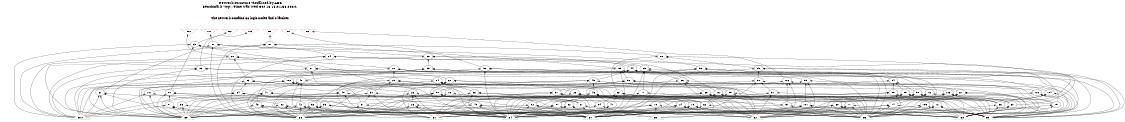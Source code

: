 # Network structure generated by ABC

digraph network {
size = "7.5,10";
center = true;
edge [dir = back];

{
  node [shape = plaintext];
  edge [style = invis];
  LevelTitle1 [label=""];
  LevelTitle2 [label=""];
  Level7 [label = ""];
  Level6 [label = ""];
  Level5 [label = ""];
  Level4 [label = ""];
  Level3 [label = ""];
  Level2 [label = ""];
  Level1 [label = ""];
  Level0 [label = ""];
  LevelTitle1 ->  LevelTitle2 ->  Level7 ->  Level6 ->  Level5 ->  Level4 ->  Level3 ->  Level2 ->  Level1 ->  Level0;
}

{
  rank = same;
  LevelTitle1;
  title1 [shape=plaintext,
          fontsize=20,
          fontname = "Times-Roman",
          label="Network structure visualized by ABC\nBenchmark \"top\". Time was Wed Oct 16 16:01:56 2024. "
         ];
}

{
  rank = same;
  LevelTitle2;
  title2 [shape=plaintext,
          fontsize=18,
          fontname = "Times-Roman",
          label="The network contains 88 logic nodes and 0 latches.\n"
         ];
}

{
  rank = same;
  Level7;
  Node12 [label = "M0", shape = invtriangle, color = coral, fillcolor = coral];
  Node13 [label = "M1", shape = invtriangle, color = coral, fillcolor = coral];
  Node14 [label = "M2", shape = invtriangle, color = coral, fillcolor = coral];
  Node15 [label = "M3", shape = invtriangle, color = coral, fillcolor = coral];
  Node16 [label = "E0", shape = invtriangle, color = coral, fillcolor = coral];
  Node17 [label = "E1", shape = invtriangle, color = coral, fillcolor = coral];
  Node18 [label = "E2", shape = invtriangle, color = coral, fillcolor = coral];
}

{
  rank = same;
  Level6;
  Node37 [label = "37\n", shape = ellipse];
  Node63 [label = "63\n", shape = ellipse];
  Node87 [label = "87\n", shape = ellipse];
}

{
  rank = same;
  Level5;
  Node20 [label = "20\n", shape = ellipse];
  Node38 [label = "38\n", shape = ellipse];
  Node64 [label = "64\n", shape = ellipse];
  Node88 [label = "88\n", shape = ellipse];
}

{
  rank = same;
  Level4;
  Node21 [label = "21\n", shape = ellipse];
  Node28 [label = "28\n", shape = ellipse];
  Node39 [label = "39\n", shape = ellipse];
  Node44 [label = "44\n", shape = ellipse];
  Node53 [label = "53\n", shape = ellipse];
  Node65 [label = "65\n", shape = ellipse];
  Node83 [label = "83\n", shape = ellipse];
  Node89 [label = "89\n", shape = ellipse];
  Node95 [label = "95\n", shape = ellipse];
  Node98 [label = "98\n", shape = ellipse];
}

{
  rank = same;
  Level3;
  Node22 [label = "22\n", shape = ellipse];
  Node29 [label = "29\n", shape = ellipse];
  Node33 [label = "33\n", shape = ellipse];
  Node40 [label = "40\n", shape = ellipse];
  Node45 [label = "45\n", shape = ellipse];
  Node54 [label = "54\n", shape = ellipse];
  Node66 [label = "66\n", shape = ellipse];
  Node84 [label = "84\n", shape = ellipse];
  Node90 [label = "90\n", shape = ellipse];
  Node96 [label = "96\n", shape = ellipse];
  Node99 [label = "99\n", shape = ellipse];
  Node102 [label = "102\n", shape = ellipse];
  Node106 [label = "106\n", shape = ellipse];
}

{
  rank = same;
  Level2;
  Node23 [label = "23\n", shape = ellipse];
  Node25 [label = "25\n", shape = ellipse];
  Node30 [label = "30\n", shape = ellipse];
  Node34 [label = "34\n", shape = ellipse];
  Node41 [label = "41\n", shape = ellipse];
  Node46 [label = "46\n", shape = ellipse];
  Node48 [label = "48\n", shape = ellipse];
  Node50 [label = "50\n", shape = ellipse];
  Node55 [label = "55\n", shape = ellipse];
  Node58 [label = "58\n", shape = ellipse];
  Node59 [label = "59\n", shape = ellipse];
  Node61 [label = "61\n", shape = ellipse];
  Node67 [label = "67\n", shape = ellipse];
  Node69 [label = "69\n", shape = ellipse];
  Node71 [label = "71\n", shape = ellipse];
  Node73 [label = "73\n", shape = ellipse];
  Node76 [label = "76\n", shape = ellipse];
  Node78 [label = "78\n", shape = ellipse];
  Node80 [label = "80\n", shape = ellipse];
  Node85 [label = "85\n", shape = ellipse];
  Node86 [label = "86\n", shape = ellipse];
  Node91 [label = "91\n", shape = ellipse];
  Node93 [label = "93\n", shape = ellipse];
  Node97 [label = "97\n", shape = ellipse];
  Node100 [label = "100\n", shape = ellipse];
  Node103 [label = "103\n", shape = ellipse];
  Node104 [label = "104\n", shape = ellipse];
  Node107 [label = "107\n", shape = ellipse];
}

{
  rank = same;
  Level1;
  Node24 [label = "24\n", shape = ellipse];
  Node26 [label = "26\n", shape = ellipse];
  Node27 [label = "27\n", shape = ellipse];
  Node31 [label = "31\n", shape = ellipse];
  Node32 [label = "32\n", shape = ellipse];
  Node35 [label = "35\n", shape = ellipse];
  Node36 [label = "36\n", shape = ellipse];
  Node42 [label = "42\n", shape = ellipse];
  Node43 [label = "43\n", shape = ellipse];
  Node47 [label = "47\n", shape = ellipse];
  Node49 [label = "49\n", shape = ellipse];
  Node51 [label = "51\n", shape = ellipse];
  Node52 [label = "52\n", shape = ellipse];
  Node56 [label = "56\n", shape = ellipse];
  Node57 [label = "57\n", shape = ellipse];
  Node60 [label = "60\n", shape = ellipse];
  Node62 [label = "62\n", shape = ellipse];
  Node68 [label = "68\n", shape = ellipse];
  Node70 [label = "70\n", shape = ellipse];
  Node72 [label = "72\n", shape = ellipse];
  Node74 [label = "74\n", shape = ellipse];
  Node75 [label = "75\n", shape = ellipse];
  Node77 [label = "77\n", shape = ellipse];
  Node79 [label = "79\n", shape = ellipse];
  Node81 [label = "81\n", shape = ellipse];
  Node82 [label = "82\n", shape = ellipse];
  Node92 [label = "92\n", shape = ellipse];
  Node94 [label = "94\n", shape = ellipse];
  Node101 [label = "101\n", shape = ellipse];
  Node105 [label = "105\n", shape = ellipse];
}

{
  rank = same;
  Level0;
  Node1 [label = "B0", shape = triangle, color = coral, fillcolor = coral];
  Node2 [label = "B1", shape = triangle, color = coral, fillcolor = coral];
  Node3 [label = "B2", shape = triangle, color = coral, fillcolor = coral];
  Node4 [label = "B3", shape = triangle, color = coral, fillcolor = coral];
  Node5 [label = "B4", shape = triangle, color = coral, fillcolor = coral];
  Node6 [label = "B5", shape = triangle, color = coral, fillcolor = coral];
  Node7 [label = "B6", shape = triangle, color = coral, fillcolor = coral];
  Node8 [label = "B7", shape = triangle, color = coral, fillcolor = coral];
  Node9 [label = "B8", shape = triangle, color = coral, fillcolor = coral];
  Node10 [label = "B9", shape = triangle, color = coral, fillcolor = coral];
  Node11 [label = "B10", shape = triangle, color = coral, fillcolor = coral];
}

title1 -> title2 [style = invis];
title2 -> Node12 [style = invis];
title2 -> Node13 [style = invis];
title2 -> Node14 [style = invis];
title2 -> Node15 [style = invis];
title2 -> Node16 [style = invis];
title2 -> Node17 [style = invis];
title2 -> Node18 [style = invis];
Node12 -> Node13 [style = invis];
Node13 -> Node14 [style = invis];
Node14 -> Node15 [style = invis];
Node15 -> Node16 [style = invis];
Node16 -> Node17 [style = invis];
Node17 -> Node18 [style = invis];
Node12 -> Node20 [style = solid];
Node13 -> Node37 [style = solid];
Node14 -> Node63 [style = solid];
Node15 -> Node83 [style = solid];
Node16 -> Node87 [style = solid];
Node17 -> Node98 [style = solid];
Node18 -> Node106 [style = solid];
Node20 -> Node21 [style = solid];
Node20 -> Node28 [style = solid];
Node20 -> Node33 [style = solid];
Node20 -> Node11 [style = solid];
Node21 -> Node22 [style = solid];
Node21 -> Node25 [style = solid];
Node21 -> Node6 [style = solid];
Node21 -> Node10 [style = solid];
Node22 -> Node23 [style = solid];
Node22 -> Node5 [style = solid];
Node22 -> Node6 [style = solid];
Node22 -> Node9 [style = solid];
Node23 -> Node24 [style = solid];
Node23 -> Node4 [style = solid];
Node23 -> Node5 [style = solid];
Node23 -> Node8 [style = solid];
Node24 -> Node2 [style = solid];
Node24 -> Node3 [style = solid];
Node24 -> Node6 [style = solid];
Node24 -> Node8 [style = solid];
Node25 -> Node26 [style = solid];
Node25 -> Node27 [style = solid];
Node25 -> Node5 [style = solid];
Node25 -> Node9 [style = solid];
Node26 -> Node1 [style = solid];
Node26 -> Node2 [style = solid];
Node26 -> Node5 [style = solid];
Node26 -> Node9 [style = solid];
Node27 -> Node7 [style = solid];
Node27 -> Node8 [style = solid];
Node28 -> Node29 [style = solid];
Node28 -> Node6 [style = solid];
Node28 -> Node7 [style = solid];
Node28 -> Node10 [style = solid];
Node29 -> Node30 [style = solid];
Node29 -> Node32 [style = solid];
Node29 -> Node2 [style = solid];
Node29 -> Node3 [style = solid];
Node30 -> Node31 [style = solid];
Node30 -> Node2 [style = solid];
Node30 -> Node3 [style = solid];
Node30 -> Node10 [style = solid];
Node31 -> Node8 [style = solid];
Node31 -> Node9 [style = solid];
Node32 -> Node4 [style = solid];
Node32 -> Node5 [style = solid];
Node32 -> Node8 [style = solid];
Node32 -> Node9 [style = solid];
Node33 -> Node34 [style = solid];
Node33 -> Node7 [style = solid];
Node33 -> Node8 [style = solid];
Node33 -> Node11 [style = solid];
Node34 -> Node35 [style = solid];
Node34 -> Node36 [style = solid];
Node34 -> Node8 [style = solid];
Node34 -> Node11 [style = solid];
Node35 -> Node3 [style = solid];
Node35 -> Node4 [style = solid];
Node35 -> Node9 [style = solid];
Node35 -> Node10 [style = solid];
Node36 -> Node9 [style = solid];
Node36 -> Node10 [style = solid];
Node37 -> Node38 [style = solid];
Node37 -> Node53 [style = solid];
Node37 -> Node61 [style = solid];
Node37 -> Node9 [style = solid];
Node38 -> Node39 [style = solid];
Node38 -> Node44 [style = solid];
Node38 -> Node6 [style = solid];
Node38 -> Node11 [style = solid];
Node39 -> Node40 [style = solid];
Node39 -> Node43 [style = solid];
Node39 -> Node4 [style = solid];
Node39 -> Node7 [style = solid];
Node40 -> Node41 [style = solid];
Node40 -> Node42 [style = solid];
Node40 -> Node2 [style = solid];
Node40 -> Node3 [style = solid];
Node41 -> Node27 [style = solid];
Node41 -> Node5 [style = solid];
Node41 -> Node9 [style = solid];
Node41 -> Node10 [style = solid];
Node42 -> Node5 [style = solid];
Node42 -> Node8 [style = solid];
Node42 -> Node9 [style = solid];
Node42 -> Node10 [style = solid];
Node43 -> Node5 [style = solid];
Node43 -> Node8 [style = solid];
Node43 -> Node9 [style = solid];
Node43 -> Node10 [style = solid];
Node44 -> Node45 [style = solid];
Node44 -> Node52 [style = solid];
Node44 -> Node6 [style = solid];
Node44 -> Node7 [style = solid];
Node45 -> Node46 [style = solid];
Node45 -> Node48 [style = solid];
Node45 -> Node50 [style = solid];
Node45 -> Node7 [style = solid];
Node46 -> Node47 [style = solid];
Node46 -> Node1 [style = solid];
Node46 -> Node2 [style = solid];
Node46 -> Node3 [style = solid];
Node47 -> Node5 [style = solid];
Node47 -> Node8 [style = solid];
Node48 -> Node49 [style = solid];
Node48 -> Node2 [style = solid];
Node48 -> Node9 [style = solid];
Node48 -> Node10 [style = solid];
Node49 -> Node3 [style = solid];
Node49 -> Node5 [style = solid];
Node49 -> Node8 [style = solid];
Node49 -> Node10 [style = solid];
Node50 -> Node51 [style = solid];
Node50 -> Node8 [style = solid];
Node50 -> Node9 [style = solid];
Node50 -> Node10 [style = solid];
Node51 -> Node4 [style = solid];
Node51 -> Node5 [style = solid];
Node52 -> Node5 [style = solid];
Node52 -> Node8 [style = solid];
Node52 -> Node9 [style = solid];
Node52 -> Node10 [style = solid];
Node53 -> Node54 [style = solid];
Node53 -> Node7 [style = solid];
Node53 -> Node8 [style = solid];
Node53 -> Node11 [style = solid];
Node54 -> Node55 [style = solid];
Node54 -> Node58 [style = solid];
Node54 -> Node59 [style = solid];
Node54 -> Node11 [style = solid];
Node55 -> Node56 [style = solid];
Node55 -> Node57 [style = solid];
Node55 -> Node2 [style = solid];
Node55 -> Node4 [style = solid];
Node56 -> Node6 [style = solid];
Node56 -> Node7 [style = solid];
Node57 -> Node5 [style = solid];
Node57 -> Node7 [style = solid];
Node57 -> Node10 [style = solid];
Node58 -> Node56 [style = solid];
Node58 -> Node57 [style = solid];
Node58 -> Node3 [style = solid];
Node58 -> Node4 [style = solid];
Node59 -> Node60 [style = solid];
Node59 -> Node5 [style = solid];
Node59 -> Node7 [style = solid];
Node59 -> Node10 [style = solid];
Node60 -> Node3 [style = solid];
Node60 -> Node4 [style = solid];
Node61 -> Node62 [style = solid];
Node61 -> Node9 [style = solid];
Node61 -> Node10 [style = solid];
Node61 -> Node11 [style = solid];
Node62 -> Node7 [style = solid];
Node62 -> Node8 [style = solid];
Node63 -> Node64 [style = solid];
Node63 -> Node78 [style = solid];
Node63 -> Node80 [style = solid];
Node63 -> Node11 [style = solid];
Node64 -> Node65 [style = solid];
Node64 -> Node76 [style = solid];
Node64 -> Node9 [style = solid];
Node64 -> Node10 [style = solid];
Node65 -> Node66 [style = solid];
Node65 -> Node71 [style = solid];
Node65 -> Node73 [style = solid];
Node65 -> Node8 [style = solid];
Node66 -> Node67 [style = solid];
Node66 -> Node69 [style = solid];
Node66 -> Node2 [style = solid];
Node66 -> Node3 [style = solid];
Node67 -> Node68 [style = solid];
Node67 -> Node4 [style = solid];
Node67 -> Node5 [style = solid];
Node67 -> Node6 [style = solid];
Node68 -> Node1 [style = solid];
Node68 -> Node4 [style = solid];
Node68 -> Node5 [style = solid];
Node68 -> Node7 [style = solid];
Node69 -> Node70 [style = solid];
Node69 -> Node5 [style = solid];
Node69 -> Node6 [style = solid];
Node69 -> Node7 [style = solid];
Node70 -> Node1 [style = solid];
Node70 -> Node2 [style = solid];
Node70 -> Node4 [style = solid];
Node70 -> Node5 [style = solid];
Node71 -> Node72 [style = solid];
Node71 -> Node5 [style = solid];
Node72 -> Node3 [style = solid];
Node72 -> Node4 [style = solid];
Node72 -> Node6 [style = solid];
Node72 -> Node7 [style = solid];
Node73 -> Node51 [style = solid];
Node73 -> Node74 [style = solid];
Node73 -> Node75 [style = solid];
Node74 -> Node2 [style = solid];
Node74 -> Node3 [style = solid];
Node74 -> Node6 [style = solid];
Node74 -> Node7 [style = solid];
Node75 -> Node6 [style = solid];
Node75 -> Node7 [style = solid];
Node76 -> Node62 [style = solid];
Node76 -> Node77 [style = solid];
Node76 -> Node5 [style = solid];
Node76 -> Node6 [style = solid];
Node77 -> Node3 [style = solid];
Node77 -> Node4 [style = solid];
Node77 -> Node7 [style = solid];
Node77 -> Node8 [style = solid];
Node78 -> Node79 [style = solid];
Node78 -> Node9 [style = solid];
Node79 -> Node5 [style = solid];
Node79 -> Node6 [style = solid];
Node79 -> Node7 [style = solid];
Node79 -> Node8 [style = solid];
Node80 -> Node62 [style = solid];
Node80 -> Node81 [style = solid];
Node80 -> Node82 [style = solid];
Node80 -> Node10 [style = solid];
Node81 -> Node6 [style = solid];
Node81 -> Node9 [style = solid];
Node81 -> Node10 [style = solid];
Node81 -> Node11 [style = solid];
Node82 -> Node6 [style = solid];
Node82 -> Node8 [style = solid];
Node82 -> Node9 [style = solid];
Node82 -> Node11 [style = solid];
Node83 -> Node84 [style = solid];
Node83 -> Node4 [style = solid];
Node83 -> Node10 [style = solid];
Node83 -> Node11 [style = solid];
Node84 -> Node85 [style = solid];
Node84 -> Node86 [style = solid];
Node84 -> Node5 [style = solid];
Node84 -> Node9 [style = solid];
Node85 -> Node62 [style = solid];
Node85 -> Node3 [style = solid];
Node85 -> Node6 [style = solid];
Node86 -> Node27 [style = solid];
Node86 -> Node5 [style = solid];
Node86 -> Node6 [style = solid];
Node86 -> Node9 [style = solid];
Node87 -> Node88 [style = solid];
Node87 -> Node95 [style = solid];
Node87 -> Node9 [style = solid];
Node87 -> Node11 [style = solid];
Node88 -> Node89 [style = solid];
Node88 -> Node93 [style = solid];
Node88 -> Node60 [style = solid];
Node89 -> Node90 [style = solid];
Node89 -> Node56 [style = solid];
Node89 -> Node4 [style = solid];
Node89 -> Node8 [style = solid];
Node90 -> Node91 [style = solid];
Node90 -> Node75 [style = solid];
Node90 -> Node92 [style = solid];
Node90 -> Node8 [style = solid];
Node91 -> Node56 [style = solid];
Node91 -> Node2 [style = solid];
Node91 -> Node3 [style = solid];
Node92 -> Node5 [style = solid];
Node92 -> Node7 [style = solid];
Node92 -> Node8 [style = solid];
Node92 -> Node10 [style = solid];
Node93 -> Node47 [style = solid];
Node93 -> Node94 [style = solid];
Node93 -> Node6 [style = solid];
Node93 -> Node7 [style = solid];
Node94 -> Node1 [style = solid];
Node94 -> Node2 [style = solid];
Node95 -> Node96 [style = solid];
Node95 -> Node75 [style = solid];
Node95 -> Node8 [style = solid];
Node95 -> Node10 [style = solid];
Node96 -> Node97 [style = solid];
Node96 -> Node3 [style = solid];
Node96 -> Node4 [style = solid];
Node96 -> Node9 [style = solid];
Node97 -> Node62 [style = solid];
Node97 -> Node5 [style = solid];
Node97 -> Node6 [style = solid];
Node97 -> Node10 [style = solid];
Node98 -> Node99 [style = solid];
Node98 -> Node102 [style = solid];
Node98 -> Node104 [style = solid];
Node98 -> Node5 [style = solid];
Node99 -> Node100 [style = solid];
Node99 -> Node94 [style = solid];
Node99 -> Node101 [style = solid];
Node99 -> Node3 [style = solid];
Node100 -> Node31 [style = solid];
Node100 -> Node4 [style = solid];
Node100 -> Node6 [style = solid];
Node101 -> Node6 [style = solid];
Node101 -> Node7 [style = solid];
Node101 -> Node8 [style = solid];
Node101 -> Node9 [style = solid];
Node102 -> Node103 [style = solid];
Node102 -> Node31 [style = solid];
Node102 -> Node10 [style = solid];
Node102 -> Node11 [style = solid];
Node103 -> Node60 [style = solid];
Node103 -> Node5 [style = solid];
Node103 -> Node6 [style = solid];
Node103 -> Node7 [style = solid];
Node104 -> Node105 [style = solid];
Node104 -> Node6 [style = solid];
Node104 -> Node8 [style = solid];
Node105 -> Node4 [style = solid];
Node105 -> Node7 [style = solid];
Node105 -> Node9 [style = solid];
Node106 -> Node107 [style = solid];
Node106 -> Node51 [style = solid];
Node106 -> Node75 [style = solid];
Node106 -> Node3 [style = solid];
Node107 -> Node31 [style = solid];
Node107 -> Node10 [style = solid];
Node107 -> Node11 [style = solid];
}

